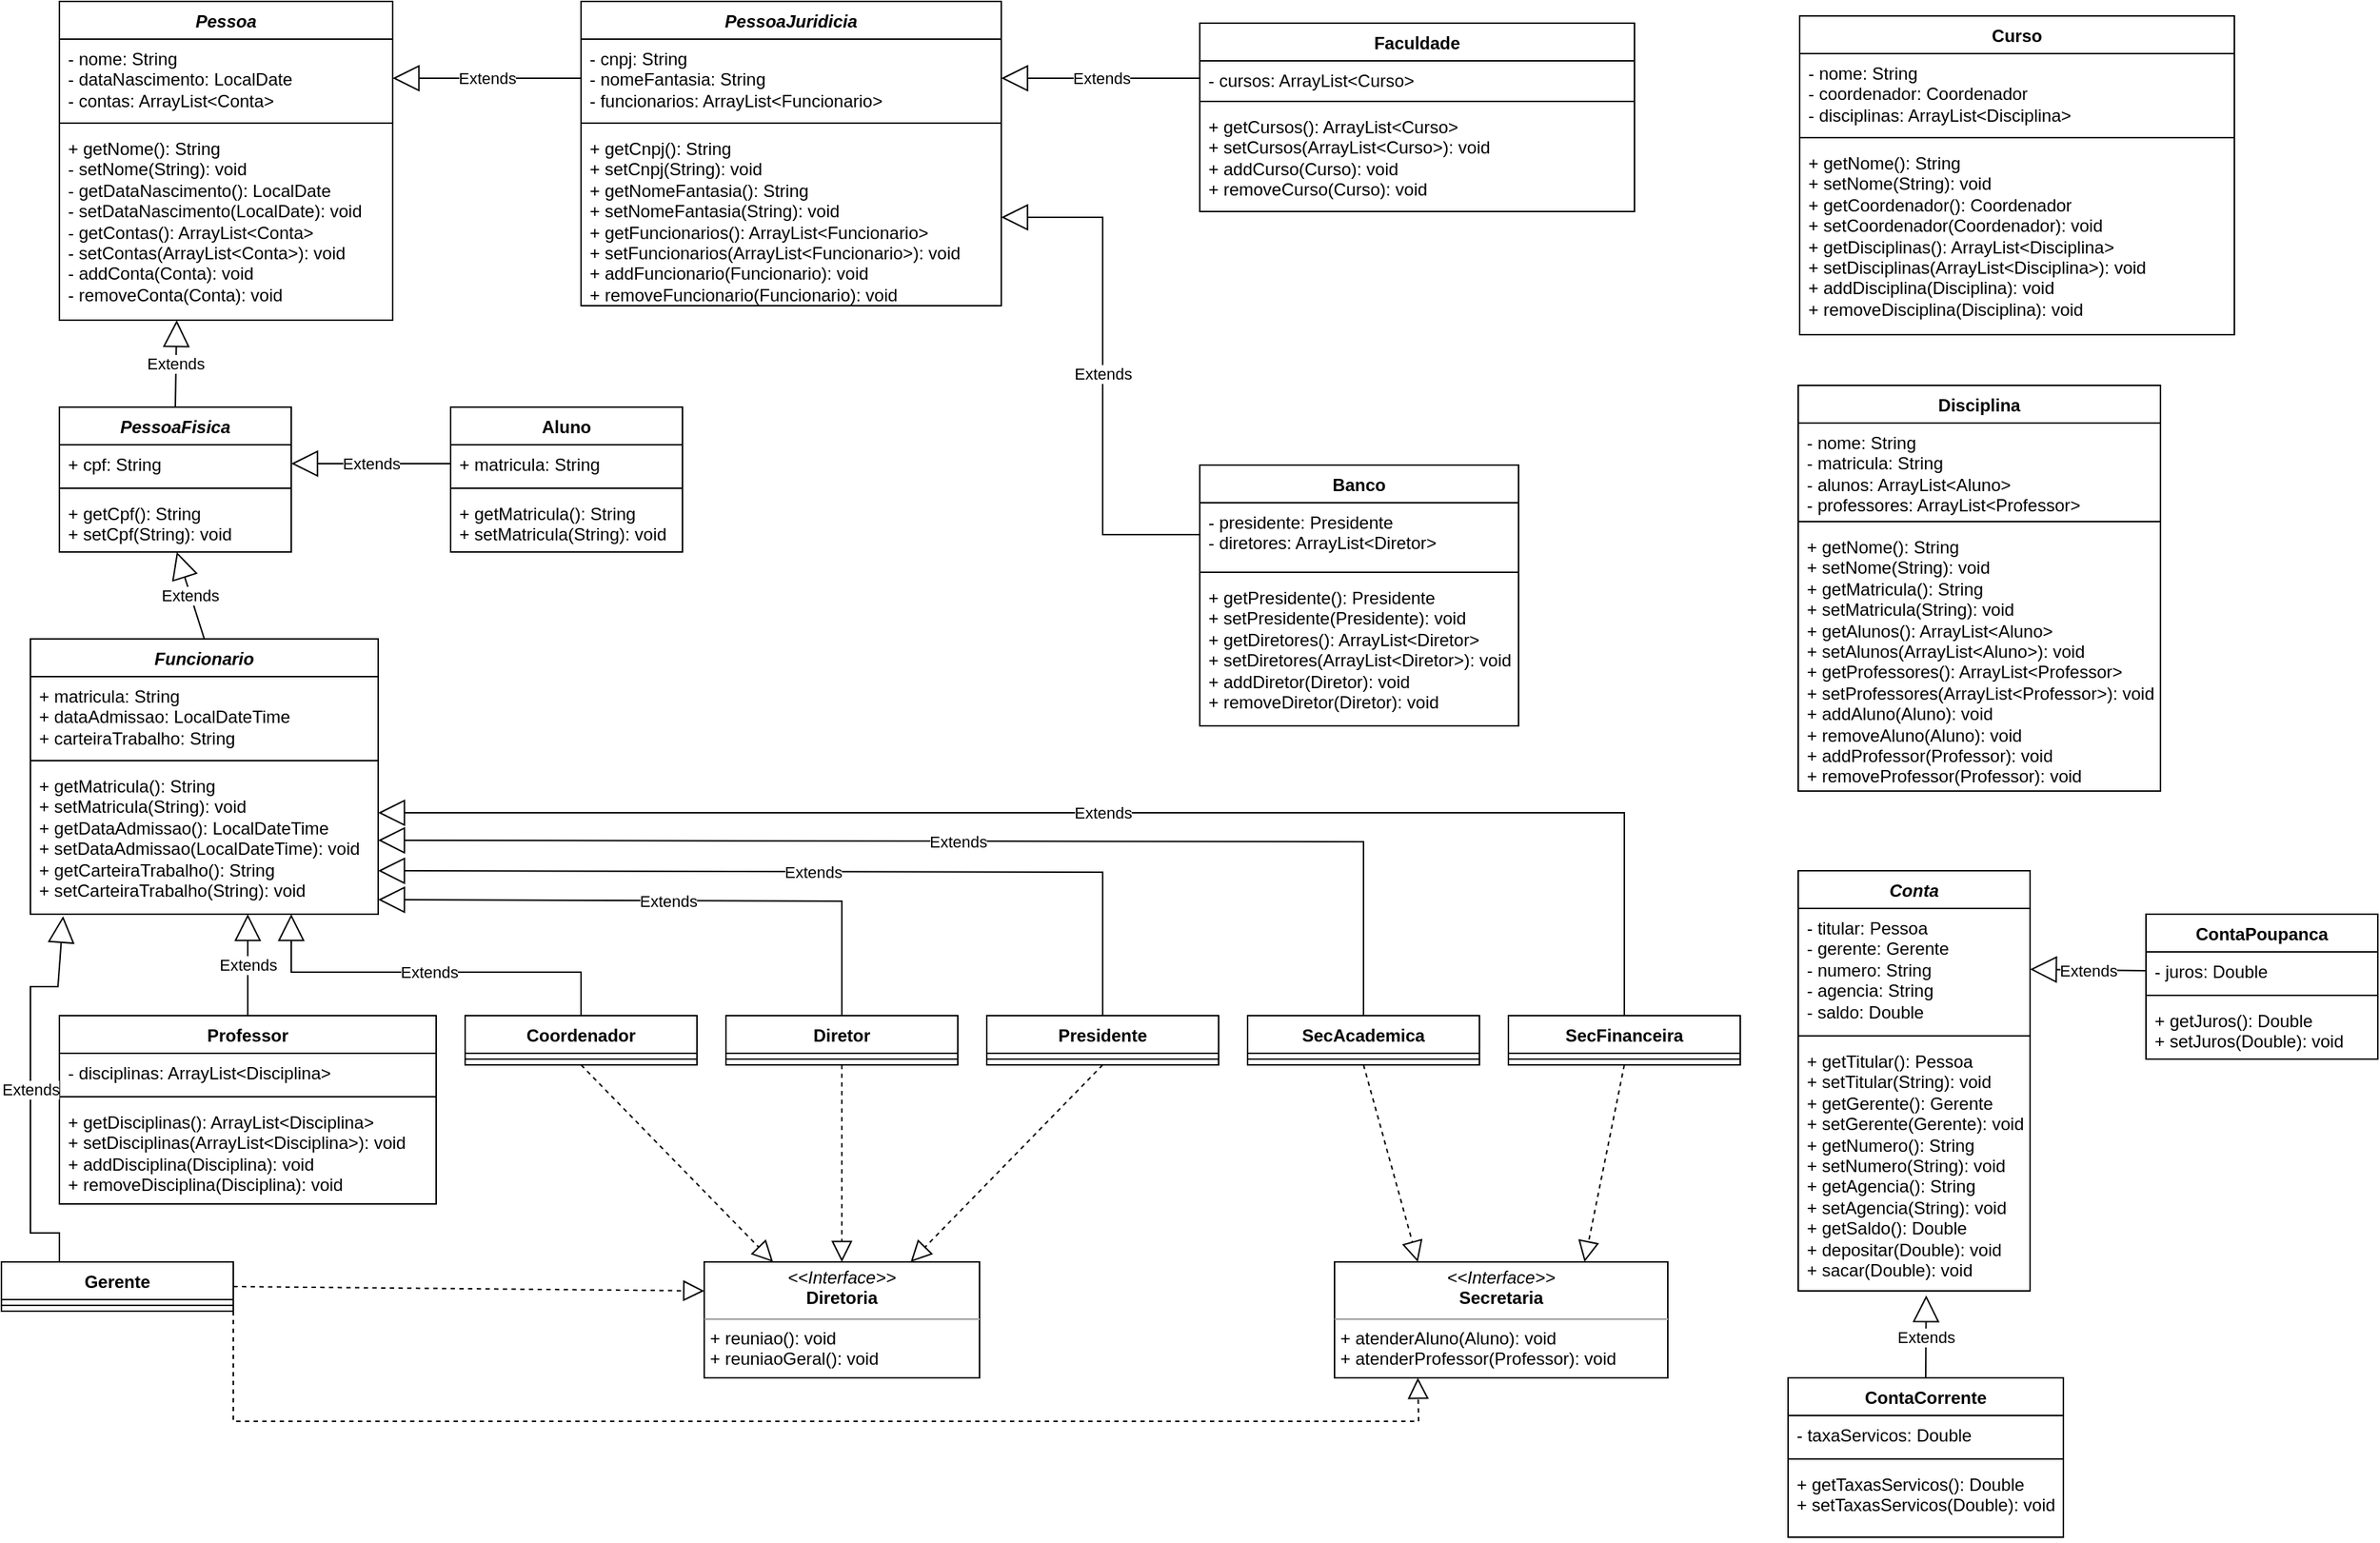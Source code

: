 <mxfile version="22.1.2" type="device" pages="2">
  <diagram id="C5RBs43oDa-KdzZeNtuy" name="Page-1">
    <mxGraphModel dx="1418" dy="820" grid="1" gridSize="10" guides="1" tooltips="1" connect="1" arrows="1" fold="1" page="1" pageScale="1" pageWidth="827" pageHeight="1169" math="0" shadow="0">
      <root>
        <mxCell id="WIyWlLk6GJQsqaUBKTNV-0" />
        <mxCell id="WIyWlLk6GJQsqaUBKTNV-1" parent="WIyWlLk6GJQsqaUBKTNV-0" />
        <mxCell id="WzVZGjFf6hXf150nKvKM-0" value="&lt;i&gt;Pessoa&lt;/i&gt;" style="swimlane;fontStyle=1;align=center;verticalAlign=top;childLayout=stackLayout;horizontal=1;startSize=26;horizontalStack=0;resizeParent=1;resizeParentMax=0;resizeLast=0;collapsible=1;marginBottom=0;whiteSpace=wrap;html=1;" parent="WIyWlLk6GJQsqaUBKTNV-1" vertex="1">
          <mxGeometry x="40" y="40" width="230" height="220" as="geometry" />
        </mxCell>
        <mxCell id="WzVZGjFf6hXf150nKvKM-1" value="- nome: String&lt;br&gt;- dataNascimento: LocalDate&lt;br&gt;- contas: ArrayList&amp;lt;Conta&amp;gt;" style="text;strokeColor=none;fillColor=none;align=left;verticalAlign=top;spacingLeft=4;spacingRight=4;overflow=hidden;rotatable=0;points=[[0,0.5],[1,0.5]];portConstraint=eastwest;whiteSpace=wrap;html=1;" parent="WzVZGjFf6hXf150nKvKM-0" vertex="1">
          <mxGeometry y="26" width="230" height="54" as="geometry" />
        </mxCell>
        <mxCell id="WzVZGjFf6hXf150nKvKM-2" value="" style="line;strokeWidth=1;fillColor=none;align=left;verticalAlign=middle;spacingTop=-1;spacingLeft=3;spacingRight=3;rotatable=0;labelPosition=right;points=[];portConstraint=eastwest;strokeColor=inherit;" parent="WzVZGjFf6hXf150nKvKM-0" vertex="1">
          <mxGeometry y="80" width="230" height="8" as="geometry" />
        </mxCell>
        <mxCell id="WzVZGjFf6hXf150nKvKM-3" value="+ getNome(): String&lt;br&gt;- setNome(String): void&lt;br&gt;- getDataNascimento(): LocalDate&lt;br&gt;- setDataNascimento(LocalDate): void&lt;br&gt;- getContas(): ArrayList&amp;lt;Conta&amp;gt;&lt;br&gt;- setContas(ArrayList&amp;lt;Conta&amp;gt;): void&lt;br&gt;- addConta(Conta): void&lt;br&gt;- removeConta(Conta): void" style="text;strokeColor=none;fillColor=none;align=left;verticalAlign=top;spacingLeft=4;spacingRight=4;overflow=hidden;rotatable=0;points=[[0,0.5],[1,0.5]];portConstraint=eastwest;whiteSpace=wrap;html=1;" parent="WzVZGjFf6hXf150nKvKM-0" vertex="1">
          <mxGeometry y="88" width="230" height="132" as="geometry" />
        </mxCell>
        <mxCell id="WzVZGjFf6hXf150nKvKM-4" value="&lt;i&gt;PessoaJuridicia&lt;/i&gt;" style="swimlane;fontStyle=1;align=center;verticalAlign=top;childLayout=stackLayout;horizontal=1;startSize=26;horizontalStack=0;resizeParent=1;resizeParentMax=0;resizeLast=0;collapsible=1;marginBottom=0;whiteSpace=wrap;html=1;" parent="WIyWlLk6GJQsqaUBKTNV-1" vertex="1">
          <mxGeometry x="400" y="40" width="290" height="210" as="geometry" />
        </mxCell>
        <mxCell id="WzVZGjFf6hXf150nKvKM-5" value="- cnpj: String&lt;br&gt;- nomeFantasia: String&lt;br&gt;- funcionarios: ArrayList&amp;lt;Funcionario&amp;gt;" style="text;strokeColor=none;fillColor=none;align=left;verticalAlign=top;spacingLeft=4;spacingRight=4;overflow=hidden;rotatable=0;points=[[0,0.5],[1,0.5]];portConstraint=eastwest;whiteSpace=wrap;html=1;" parent="WzVZGjFf6hXf150nKvKM-4" vertex="1">
          <mxGeometry y="26" width="290" height="54" as="geometry" />
        </mxCell>
        <mxCell id="WzVZGjFf6hXf150nKvKM-6" value="" style="line;strokeWidth=1;fillColor=none;align=left;verticalAlign=middle;spacingTop=-1;spacingLeft=3;spacingRight=3;rotatable=0;labelPosition=right;points=[];portConstraint=eastwest;strokeColor=inherit;" parent="WzVZGjFf6hXf150nKvKM-4" vertex="1">
          <mxGeometry y="80" width="290" height="8" as="geometry" />
        </mxCell>
        <mxCell id="WzVZGjFf6hXf150nKvKM-7" value="+ getCnpj(): String&lt;br&gt;+ setCnpj(String): void&lt;br&gt;+ getNomeFantasia(): String&lt;br&gt;+ setNomeFantasia(String): void&lt;br&gt;+ getFuncionarios(): ArrayList&amp;lt;Funcionario&amp;gt;&lt;br&gt;+ setFuncionarios(ArrayList&amp;lt;Funcionario&amp;gt;): void&lt;br&gt;+ addFuncionario(Funcionario): void&lt;br&gt;+ removeFuncionario(Funcionario): void" style="text;strokeColor=none;fillColor=none;align=left;verticalAlign=top;spacingLeft=4;spacingRight=4;overflow=hidden;rotatable=0;points=[[0,0.5],[1,0.5]];portConstraint=eastwest;whiteSpace=wrap;html=1;" parent="WzVZGjFf6hXf150nKvKM-4" vertex="1">
          <mxGeometry y="88" width="290" height="122" as="geometry" />
        </mxCell>
        <mxCell id="WzVZGjFf6hXf150nKvKM-8" value="Extends" style="endArrow=block;endSize=16;endFill=0;html=1;rounded=0;exitX=0;exitY=0.5;exitDx=0;exitDy=0;entryX=1;entryY=0.5;entryDx=0;entryDy=0;" parent="WIyWlLk6GJQsqaUBKTNV-1" source="WzVZGjFf6hXf150nKvKM-5" target="WzVZGjFf6hXf150nKvKM-1" edge="1">
          <mxGeometry width="160" relative="1" as="geometry">
            <mxPoint x="500" y="330" as="sourcePoint" />
            <mxPoint x="660" y="330" as="targetPoint" />
          </mxGeometry>
        </mxCell>
        <mxCell id="WzVZGjFf6hXf150nKvKM-9" value="Faculdade" style="swimlane;fontStyle=1;align=center;verticalAlign=top;childLayout=stackLayout;horizontal=1;startSize=26;horizontalStack=0;resizeParent=1;resizeParentMax=0;resizeLast=0;collapsible=1;marginBottom=0;whiteSpace=wrap;html=1;" parent="WIyWlLk6GJQsqaUBKTNV-1" vertex="1">
          <mxGeometry x="827" y="55" width="300" height="130" as="geometry" />
        </mxCell>
        <mxCell id="WzVZGjFf6hXf150nKvKM-10" value="- cursos: ArrayList&amp;lt;Curso&amp;gt;" style="text;strokeColor=none;fillColor=none;align=left;verticalAlign=top;spacingLeft=4;spacingRight=4;overflow=hidden;rotatable=0;points=[[0,0.5],[1,0.5]];portConstraint=eastwest;whiteSpace=wrap;html=1;" parent="WzVZGjFf6hXf150nKvKM-9" vertex="1">
          <mxGeometry y="26" width="300" height="24" as="geometry" />
        </mxCell>
        <mxCell id="WzVZGjFf6hXf150nKvKM-11" value="" style="line;strokeWidth=1;fillColor=none;align=left;verticalAlign=middle;spacingTop=-1;spacingLeft=3;spacingRight=3;rotatable=0;labelPosition=right;points=[];portConstraint=eastwest;strokeColor=inherit;" parent="WzVZGjFf6hXf150nKvKM-9" vertex="1">
          <mxGeometry y="50" width="300" height="8" as="geometry" />
        </mxCell>
        <mxCell id="WzVZGjFf6hXf150nKvKM-12" value="+ getCursos(): ArrayList&amp;lt;Curso&amp;gt;&lt;br&gt;+ setCursos(ArrayList&amp;lt;Curso&amp;gt;): void&lt;br&gt;+ addCurso(Curso): void&lt;br&gt;+ removeCurso(Curso): void" style="text;strokeColor=none;fillColor=none;align=left;verticalAlign=top;spacingLeft=4;spacingRight=4;overflow=hidden;rotatable=0;points=[[0,0.5],[1,0.5]];portConstraint=eastwest;whiteSpace=wrap;html=1;" parent="WzVZGjFf6hXf150nKvKM-9" vertex="1">
          <mxGeometry y="58" width="300" height="72" as="geometry" />
        </mxCell>
        <mxCell id="WzVZGjFf6hXf150nKvKM-13" value="Extends" style="endArrow=block;endSize=16;endFill=0;html=1;rounded=0;exitX=0;exitY=0.5;exitDx=0;exitDy=0;entryX=1;entryY=0.5;entryDx=0;entryDy=0;" parent="WIyWlLk6GJQsqaUBKTNV-1" source="WzVZGjFf6hXf150nKvKM-10" target="WzVZGjFf6hXf150nKvKM-5" edge="1">
          <mxGeometry width="160" relative="1" as="geometry">
            <mxPoint x="830" y="330" as="sourcePoint" />
            <mxPoint x="710" y="103" as="targetPoint" />
          </mxGeometry>
        </mxCell>
        <mxCell id="WzVZGjFf6hXf150nKvKM-22" value="Extends" style="endArrow=block;endSize=16;endFill=0;html=1;rounded=0;exitX=0;exitY=0.5;exitDx=0;exitDy=0;entryX=1;entryY=0.5;entryDx=0;entryDy=0;" parent="WIyWlLk6GJQsqaUBKTNV-1" source="xo3I3ozxs6GQe18NzU1c-1" target="WzVZGjFf6hXf150nKvKM-7" edge="1">
          <mxGeometry width="160" relative="1" as="geometry">
            <mxPoint x="827" y="335" as="sourcePoint" />
            <mxPoint x="680" y="120" as="targetPoint" />
            <Array as="points">
              <mxPoint x="760" y="408" />
              <mxPoint x="760" y="189" />
            </Array>
          </mxGeometry>
        </mxCell>
        <mxCell id="WzVZGjFf6hXf150nKvKM-23" value="&lt;i&gt;PessoaFisica&lt;/i&gt;" style="swimlane;fontStyle=1;align=center;verticalAlign=top;childLayout=stackLayout;horizontal=1;startSize=26;horizontalStack=0;resizeParent=1;resizeParentMax=0;resizeLast=0;collapsible=1;marginBottom=0;whiteSpace=wrap;html=1;" parent="WIyWlLk6GJQsqaUBKTNV-1" vertex="1">
          <mxGeometry x="40" y="320" width="160" height="100" as="geometry" />
        </mxCell>
        <mxCell id="WzVZGjFf6hXf150nKvKM-24" value="+ cpf: String" style="text;strokeColor=none;fillColor=none;align=left;verticalAlign=top;spacingLeft=4;spacingRight=4;overflow=hidden;rotatable=0;points=[[0,0.5],[1,0.5]];portConstraint=eastwest;whiteSpace=wrap;html=1;" parent="WzVZGjFf6hXf150nKvKM-23" vertex="1">
          <mxGeometry y="26" width="160" height="26" as="geometry" />
        </mxCell>
        <mxCell id="WzVZGjFf6hXf150nKvKM-25" value="" style="line;strokeWidth=1;fillColor=none;align=left;verticalAlign=middle;spacingTop=-1;spacingLeft=3;spacingRight=3;rotatable=0;labelPosition=right;points=[];portConstraint=eastwest;strokeColor=inherit;" parent="WzVZGjFf6hXf150nKvKM-23" vertex="1">
          <mxGeometry y="52" width="160" height="8" as="geometry" />
        </mxCell>
        <mxCell id="WzVZGjFf6hXf150nKvKM-26" value="+ getCpf(): String&lt;br&gt;+ setCpf(String): void" style="text;strokeColor=none;fillColor=none;align=left;verticalAlign=top;spacingLeft=4;spacingRight=4;overflow=hidden;rotatable=0;points=[[0,0.5],[1,0.5]];portConstraint=eastwest;whiteSpace=wrap;html=1;" parent="WzVZGjFf6hXf150nKvKM-23" vertex="1">
          <mxGeometry y="60" width="160" height="40" as="geometry" />
        </mxCell>
        <mxCell id="WzVZGjFf6hXf150nKvKM-27" value="Extends" style="endArrow=block;endSize=16;endFill=0;html=1;rounded=0;exitX=0.5;exitY=0;exitDx=0;exitDy=0;entryX=0.352;entryY=1;entryDx=0;entryDy=0;entryPerimeter=0;" parent="WIyWlLk6GJQsqaUBKTNV-1" source="WzVZGjFf6hXf150nKvKM-23" target="WzVZGjFf6hXf150nKvKM-3" edge="1">
          <mxGeometry width="160" relative="1" as="geometry">
            <mxPoint x="390" y="320" as="sourcePoint" />
            <mxPoint x="260" y="320" as="targetPoint" />
          </mxGeometry>
        </mxCell>
        <mxCell id="WzVZGjFf6hXf150nKvKM-28" value="Aluno" style="swimlane;fontStyle=1;align=center;verticalAlign=top;childLayout=stackLayout;horizontal=1;startSize=26;horizontalStack=0;resizeParent=1;resizeParentMax=0;resizeLast=0;collapsible=1;marginBottom=0;whiteSpace=wrap;html=1;" parent="WIyWlLk6GJQsqaUBKTNV-1" vertex="1">
          <mxGeometry x="310" y="320" width="160" height="100" as="geometry" />
        </mxCell>
        <mxCell id="WzVZGjFf6hXf150nKvKM-29" value="+ matricula: String" style="text;strokeColor=none;fillColor=none;align=left;verticalAlign=top;spacingLeft=4;spacingRight=4;overflow=hidden;rotatable=0;points=[[0,0.5],[1,0.5]];portConstraint=eastwest;whiteSpace=wrap;html=1;" parent="WzVZGjFf6hXf150nKvKM-28" vertex="1">
          <mxGeometry y="26" width="160" height="26" as="geometry" />
        </mxCell>
        <mxCell id="WzVZGjFf6hXf150nKvKM-30" value="" style="line;strokeWidth=1;fillColor=none;align=left;verticalAlign=middle;spacingTop=-1;spacingLeft=3;spacingRight=3;rotatable=0;labelPosition=right;points=[];portConstraint=eastwest;strokeColor=inherit;" parent="WzVZGjFf6hXf150nKvKM-28" vertex="1">
          <mxGeometry y="52" width="160" height="8" as="geometry" />
        </mxCell>
        <mxCell id="WzVZGjFf6hXf150nKvKM-31" value="+ getMatricula(): String&lt;br&gt;+ setMatricula(String): void" style="text;strokeColor=none;fillColor=none;align=left;verticalAlign=top;spacingLeft=4;spacingRight=4;overflow=hidden;rotatable=0;points=[[0,0.5],[1,0.5]];portConstraint=eastwest;whiteSpace=wrap;html=1;" parent="WzVZGjFf6hXf150nKvKM-28" vertex="1">
          <mxGeometry y="60" width="160" height="40" as="geometry" />
        </mxCell>
        <mxCell id="WzVZGjFf6hXf150nKvKM-32" value="Extends" style="endArrow=block;endSize=16;endFill=0;html=1;rounded=0;exitX=0;exitY=0.5;exitDx=0;exitDy=0;entryX=1;entryY=0.5;entryDx=0;entryDy=0;" parent="WIyWlLk6GJQsqaUBKTNV-1" source="WzVZGjFf6hXf150nKvKM-29" target="WzVZGjFf6hXf150nKvKM-24" edge="1">
          <mxGeometry width="160" relative="1" as="geometry">
            <mxPoint x="230" y="361" as="sourcePoint" />
            <mxPoint x="231" y="301" as="targetPoint" />
          </mxGeometry>
        </mxCell>
        <mxCell id="WzVZGjFf6hXf150nKvKM-33" value="&lt;i&gt;Funcionario&lt;/i&gt;" style="swimlane;fontStyle=1;align=center;verticalAlign=top;childLayout=stackLayout;horizontal=1;startSize=26;horizontalStack=0;resizeParent=1;resizeParentMax=0;resizeLast=0;collapsible=1;marginBottom=0;whiteSpace=wrap;html=1;" parent="WIyWlLk6GJQsqaUBKTNV-1" vertex="1">
          <mxGeometry x="20" y="480" width="240" height="190" as="geometry" />
        </mxCell>
        <mxCell id="WzVZGjFf6hXf150nKvKM-34" value="+ matricula: String&lt;br&gt;+ dataAdmissao: LocalDateTime&lt;br&gt;+ carteiraTrabalho: String" style="text;strokeColor=none;fillColor=none;align=left;verticalAlign=top;spacingLeft=4;spacingRight=4;overflow=hidden;rotatable=0;points=[[0,0.5],[1,0.5]];portConstraint=eastwest;whiteSpace=wrap;html=1;" parent="WzVZGjFf6hXf150nKvKM-33" vertex="1">
          <mxGeometry y="26" width="240" height="54" as="geometry" />
        </mxCell>
        <mxCell id="WzVZGjFf6hXf150nKvKM-35" value="" style="line;strokeWidth=1;fillColor=none;align=left;verticalAlign=middle;spacingTop=-1;spacingLeft=3;spacingRight=3;rotatable=0;labelPosition=right;points=[];portConstraint=eastwest;strokeColor=inherit;" parent="WzVZGjFf6hXf150nKvKM-33" vertex="1">
          <mxGeometry y="80" width="240" height="8" as="geometry" />
        </mxCell>
        <mxCell id="WzVZGjFf6hXf150nKvKM-36" value="+ getMatricula(): String&lt;br&gt;+ setMatricula(String): void&lt;br&gt;+ getDataAdmissao(): LocalDateTime&lt;br&gt;+ setDataAdmissao(LocalDateTime): void&lt;br&gt;+ getCarteiraTrabalho(): String&lt;br&gt;+ setCarteiraTrabalho(String): void" style="text;strokeColor=none;fillColor=none;align=left;verticalAlign=top;spacingLeft=4;spacingRight=4;overflow=hidden;rotatable=0;points=[[0,0.5],[1,0.5]];portConstraint=eastwest;whiteSpace=wrap;html=1;" parent="WzVZGjFf6hXf150nKvKM-33" vertex="1">
          <mxGeometry y="88" width="240" height="102" as="geometry" />
        </mxCell>
        <mxCell id="WzVZGjFf6hXf150nKvKM-37" value="Extends" style="endArrow=block;endSize=16;endFill=0;html=1;rounded=0;exitX=0.5;exitY=0;exitDx=0;exitDy=0;entryX=0.352;entryY=1;entryDx=0;entryDy=0;entryPerimeter=0;" parent="WIyWlLk6GJQsqaUBKTNV-1" source="WzVZGjFf6hXf150nKvKM-33" edge="1">
          <mxGeometry width="160" relative="1" as="geometry">
            <mxPoint x="390" y="480" as="sourcePoint" />
            <mxPoint x="121" y="420" as="targetPoint" />
          </mxGeometry>
        </mxCell>
        <mxCell id="jZfNuveJZzNRkAmr8qMn-0" value="Professor" style="swimlane;fontStyle=1;align=center;verticalAlign=top;childLayout=stackLayout;horizontal=1;startSize=26;horizontalStack=0;resizeParent=1;resizeParentMax=0;resizeLast=0;collapsible=1;marginBottom=0;whiteSpace=wrap;html=1;" parent="WIyWlLk6GJQsqaUBKTNV-1" vertex="1">
          <mxGeometry x="40" y="740" width="260" height="130" as="geometry" />
        </mxCell>
        <mxCell id="jZfNuveJZzNRkAmr8qMn-1" value="- disciplinas: ArrayList&amp;lt;Disciplina&amp;gt;" style="text;strokeColor=none;fillColor=none;align=left;verticalAlign=top;spacingLeft=4;spacingRight=4;overflow=hidden;rotatable=0;points=[[0,0.5],[1,0.5]];portConstraint=eastwest;whiteSpace=wrap;html=1;" parent="jZfNuveJZzNRkAmr8qMn-0" vertex="1">
          <mxGeometry y="26" width="260" height="26" as="geometry" />
        </mxCell>
        <mxCell id="jZfNuveJZzNRkAmr8qMn-2" value="" style="line;strokeWidth=1;fillColor=none;align=left;verticalAlign=middle;spacingTop=-1;spacingLeft=3;spacingRight=3;rotatable=0;labelPosition=right;points=[];portConstraint=eastwest;strokeColor=inherit;" parent="jZfNuveJZzNRkAmr8qMn-0" vertex="1">
          <mxGeometry y="52" width="260" height="8" as="geometry" />
        </mxCell>
        <mxCell id="jZfNuveJZzNRkAmr8qMn-3" value="+ getDisciplinas(): ArrayList&amp;lt;Disciplina&amp;gt;&lt;br&gt;+ setDisciplinas(ArrayList&amp;lt;Disciplina&amp;gt;): void&lt;br&gt;+ addDisciplina(Disciplina): void&lt;br&gt;+ removeDisciplina(Disciplina): void" style="text;strokeColor=none;fillColor=none;align=left;verticalAlign=top;spacingLeft=4;spacingRight=4;overflow=hidden;rotatable=0;points=[[0,0.5],[1,0.5]];portConstraint=eastwest;whiteSpace=wrap;html=1;" parent="jZfNuveJZzNRkAmr8qMn-0" vertex="1">
          <mxGeometry y="60" width="260" height="70" as="geometry" />
        </mxCell>
        <mxCell id="tpdw5i1MFY0Fyeiw3V7D-0" value="Extends" style="endArrow=block;endSize=16;endFill=0;html=1;rounded=0;exitX=0.5;exitY=0;exitDx=0;exitDy=0;" parent="WIyWlLk6GJQsqaUBKTNV-1" source="jZfNuveJZzNRkAmr8qMn-0" edge="1">
          <mxGeometry width="160" relative="1" as="geometry">
            <mxPoint x="350" y="740" as="sourcePoint" />
            <mxPoint x="170" y="670" as="targetPoint" />
          </mxGeometry>
        </mxCell>
        <mxCell id="oD1hyO6aSz6S4Yl7GJ8D-0" value="Coordenador" style="swimlane;fontStyle=1;align=center;verticalAlign=top;childLayout=stackLayout;horizontal=1;startSize=26;horizontalStack=0;resizeParent=1;resizeParentMax=0;resizeLast=0;collapsible=1;marginBottom=0;whiteSpace=wrap;html=1;" parent="WIyWlLk6GJQsqaUBKTNV-1" vertex="1">
          <mxGeometry x="320" y="740" width="160" height="34" as="geometry" />
        </mxCell>
        <mxCell id="oD1hyO6aSz6S4Yl7GJ8D-2" value="" style="line;strokeWidth=1;fillColor=none;align=left;verticalAlign=middle;spacingTop=-1;spacingLeft=3;spacingRight=3;rotatable=0;labelPosition=right;points=[];portConstraint=eastwest;strokeColor=inherit;" parent="oD1hyO6aSz6S4Yl7GJ8D-0" vertex="1">
          <mxGeometry y="26" width="160" height="8" as="geometry" />
        </mxCell>
        <mxCell id="oD1hyO6aSz6S4Yl7GJ8D-4" value="Extends" style="endArrow=block;endSize=16;endFill=0;html=1;rounded=0;exitX=0.5;exitY=0;exitDx=0;exitDy=0;" parent="WIyWlLk6GJQsqaUBKTNV-1" source="oD1hyO6aSz6S4Yl7GJ8D-0" edge="1">
          <mxGeometry width="160" relative="1" as="geometry">
            <mxPoint x="359.5" y="710" as="sourcePoint" />
            <mxPoint x="200" y="670" as="targetPoint" />
            <Array as="points">
              <mxPoint x="400" y="710" />
              <mxPoint x="200" y="710" />
            </Array>
          </mxGeometry>
        </mxCell>
        <mxCell id="oD1hyO6aSz6S4Yl7GJ8D-5" value="Curso" style="swimlane;fontStyle=1;align=center;verticalAlign=top;childLayout=stackLayout;horizontal=1;startSize=26;horizontalStack=0;resizeParent=1;resizeParentMax=0;resizeLast=0;collapsible=1;marginBottom=0;whiteSpace=wrap;html=1;" parent="WIyWlLk6GJQsqaUBKTNV-1" vertex="1">
          <mxGeometry x="1241" y="50" width="300" height="220" as="geometry" />
        </mxCell>
        <mxCell id="oD1hyO6aSz6S4Yl7GJ8D-6" value="- nome: String&lt;br&gt;- coordenador: Coordenador&lt;br&gt;- disciplinas: ArrayList&amp;lt;Disciplina&amp;gt;" style="text;strokeColor=none;fillColor=none;align=left;verticalAlign=top;spacingLeft=4;spacingRight=4;overflow=hidden;rotatable=0;points=[[0,0.5],[1,0.5]];portConstraint=eastwest;whiteSpace=wrap;html=1;" parent="oD1hyO6aSz6S4Yl7GJ8D-5" vertex="1">
          <mxGeometry y="26" width="300" height="54" as="geometry" />
        </mxCell>
        <mxCell id="oD1hyO6aSz6S4Yl7GJ8D-7" value="" style="line;strokeWidth=1;fillColor=none;align=left;verticalAlign=middle;spacingTop=-1;spacingLeft=3;spacingRight=3;rotatable=0;labelPosition=right;points=[];portConstraint=eastwest;strokeColor=inherit;" parent="oD1hyO6aSz6S4Yl7GJ8D-5" vertex="1">
          <mxGeometry y="80" width="300" height="8" as="geometry" />
        </mxCell>
        <mxCell id="oD1hyO6aSz6S4Yl7GJ8D-8" value="+ getNome(): String&lt;br&gt;+ setNome(String): void&lt;br&gt;+ getCoordenador(): Coordenador&lt;br&gt;+ setCoordenador(Coordenador): void&lt;br&gt;+ getDisciplinas(): ArrayList&amp;lt;Disciplina&amp;gt;&lt;br&gt;+ setDisciplinas(ArrayList&amp;lt;Disciplina&amp;gt;): void&lt;br&gt;+ addDisciplina(Disciplina): void&lt;br&gt;+ removeDisciplina(Disciplina): void" style="text;strokeColor=none;fillColor=none;align=left;verticalAlign=top;spacingLeft=4;spacingRight=4;overflow=hidden;rotatable=0;points=[[0,0.5],[1,0.5]];portConstraint=eastwest;whiteSpace=wrap;html=1;" parent="oD1hyO6aSz6S4Yl7GJ8D-5" vertex="1">
          <mxGeometry y="88" width="300" height="132" as="geometry" />
        </mxCell>
        <mxCell id="uzF-2CQcNSTyFZB8EUYu-0" value="Disciplina" style="swimlane;fontStyle=1;align=center;verticalAlign=top;childLayout=stackLayout;horizontal=1;startSize=26;horizontalStack=0;resizeParent=1;resizeParentMax=0;resizeLast=0;collapsible=1;marginBottom=0;whiteSpace=wrap;html=1;" parent="WIyWlLk6GJQsqaUBKTNV-1" vertex="1">
          <mxGeometry x="1240" y="305" width="250" height="280" as="geometry" />
        </mxCell>
        <mxCell id="uzF-2CQcNSTyFZB8EUYu-1" value="- nome: String&lt;br&gt;- matricula: String&lt;br&gt;- alunos: ArrayList&amp;lt;Aluno&amp;gt;&lt;br&gt;- professores: ArrayList&amp;lt;Professor&amp;gt;" style="text;strokeColor=none;fillColor=none;align=left;verticalAlign=top;spacingLeft=4;spacingRight=4;overflow=hidden;rotatable=0;points=[[0,0.5],[1,0.5]];portConstraint=eastwest;whiteSpace=wrap;html=1;" parent="uzF-2CQcNSTyFZB8EUYu-0" vertex="1">
          <mxGeometry y="26" width="250" height="64" as="geometry" />
        </mxCell>
        <mxCell id="uzF-2CQcNSTyFZB8EUYu-2" value="" style="line;strokeWidth=1;fillColor=none;align=left;verticalAlign=middle;spacingTop=-1;spacingLeft=3;spacingRight=3;rotatable=0;labelPosition=right;points=[];portConstraint=eastwest;strokeColor=inherit;" parent="uzF-2CQcNSTyFZB8EUYu-0" vertex="1">
          <mxGeometry y="90" width="250" height="8" as="geometry" />
        </mxCell>
        <mxCell id="uzF-2CQcNSTyFZB8EUYu-3" value="+ getNome(): String&lt;br&gt;+ setNome(String): void&lt;br&gt;+ getMatricula(): String&lt;br&gt;+ setMatricula(String): void&lt;br&gt;+ getAlunos(): ArrayList&amp;lt;Aluno&amp;gt;&lt;br&gt;+ setAlunos(ArrayList&amp;lt;Aluno&amp;gt;): void&lt;br&gt;+ getProfessores(): ArrayList&amp;lt;Professor&amp;gt;&lt;br&gt;+ setProfessores(ArrayList&amp;lt;Professor&amp;gt;): void&lt;br&gt;+ addAluno(Aluno): void&lt;br&gt;+ removeAluno(Aluno): void&lt;br&gt;+ addProfessor(Professor): void&lt;br&gt;+ removeProfessor(Professor): void" style="text;strokeColor=none;fillColor=none;align=left;verticalAlign=top;spacingLeft=4;spacingRight=4;overflow=hidden;rotatable=0;points=[[0,0.5],[1,0.5]];portConstraint=eastwest;whiteSpace=wrap;html=1;" parent="uzF-2CQcNSTyFZB8EUYu-0" vertex="1">
          <mxGeometry y="98" width="250" height="182" as="geometry" />
        </mxCell>
        <mxCell id="PjGh1wPNQ7aHWQ5x8W5h-1" value="Diretor" style="swimlane;fontStyle=1;align=center;verticalAlign=top;childLayout=stackLayout;horizontal=1;startSize=26;horizontalStack=0;resizeParent=1;resizeParentMax=0;resizeLast=0;collapsible=1;marginBottom=0;whiteSpace=wrap;html=1;" parent="WIyWlLk6GJQsqaUBKTNV-1" vertex="1">
          <mxGeometry x="500" y="740" width="160" height="34" as="geometry" />
        </mxCell>
        <mxCell id="PjGh1wPNQ7aHWQ5x8W5h-3" value="" style="line;strokeWidth=1;fillColor=none;align=left;verticalAlign=middle;spacingTop=-1;spacingLeft=3;spacingRight=3;rotatable=0;labelPosition=right;points=[];portConstraint=eastwest;strokeColor=inherit;" parent="PjGh1wPNQ7aHWQ5x8W5h-1" vertex="1">
          <mxGeometry y="26" width="160" height="8" as="geometry" />
        </mxCell>
        <mxCell id="PjGh1wPNQ7aHWQ5x8W5h-5" value="Gerente" style="swimlane;fontStyle=1;align=center;verticalAlign=top;childLayout=stackLayout;horizontal=1;startSize=26;horizontalStack=0;resizeParent=1;resizeParentMax=0;resizeLast=0;collapsible=1;marginBottom=0;whiteSpace=wrap;html=1;" parent="WIyWlLk6GJQsqaUBKTNV-1" vertex="1">
          <mxGeometry y="910" width="160" height="34" as="geometry" />
        </mxCell>
        <mxCell id="PjGh1wPNQ7aHWQ5x8W5h-7" value="" style="line;strokeWidth=1;fillColor=none;align=left;verticalAlign=middle;spacingTop=-1;spacingLeft=3;spacingRight=3;rotatable=0;labelPosition=right;points=[];portConstraint=eastwest;strokeColor=inherit;" parent="PjGh1wPNQ7aHWQ5x8W5h-5" vertex="1">
          <mxGeometry y="26" width="160" height="8" as="geometry" />
        </mxCell>
        <mxCell id="PjGh1wPNQ7aHWQ5x8W5h-9" value="Extends" style="endArrow=block;endSize=16;endFill=0;html=1;rounded=0;exitX=0.25;exitY=0;exitDx=0;exitDy=0;entryX=0.094;entryY=1.013;entryDx=0;entryDy=0;entryPerimeter=0;" parent="WIyWlLk6GJQsqaUBKTNV-1" source="PjGh1wPNQ7aHWQ5x8W5h-5" target="WzVZGjFf6hXf150nKvKM-36" edge="1">
          <mxGeometry width="160" relative="1" as="geometry">
            <mxPoint y="740" as="sourcePoint" />
            <mxPoint y="670" as="targetPoint" />
            <Array as="points">
              <mxPoint x="40" y="890" />
              <mxPoint x="20" y="890" />
              <mxPoint x="20" y="720" />
              <mxPoint x="39" y="720" />
            </Array>
          </mxGeometry>
        </mxCell>
        <mxCell id="PjGh1wPNQ7aHWQ5x8W5h-10" value="Extends" style="endArrow=block;endSize=16;endFill=0;html=1;rounded=0;exitX=0.5;exitY=0;exitDx=0;exitDy=0;" parent="WIyWlLk6GJQsqaUBKTNV-1" source="PjGh1wPNQ7aHWQ5x8W5h-1" edge="1">
          <mxGeometry width="160" relative="1" as="geometry">
            <mxPoint x="520" y="689" as="sourcePoint" />
            <mxPoint x="260" y="660" as="targetPoint" />
            <Array as="points">
              <mxPoint x="580" y="661" />
            </Array>
          </mxGeometry>
        </mxCell>
        <mxCell id="PjGh1wPNQ7aHWQ5x8W5h-11" value="Presidente" style="swimlane;fontStyle=1;align=center;verticalAlign=top;childLayout=stackLayout;horizontal=1;startSize=26;horizontalStack=0;resizeParent=1;resizeParentMax=0;resizeLast=0;collapsible=1;marginBottom=0;whiteSpace=wrap;html=1;" parent="WIyWlLk6GJQsqaUBKTNV-1" vertex="1">
          <mxGeometry x="680" y="740" width="160" height="34" as="geometry" />
        </mxCell>
        <mxCell id="PjGh1wPNQ7aHWQ5x8W5h-13" value="" style="line;strokeWidth=1;fillColor=none;align=left;verticalAlign=middle;spacingTop=-1;spacingLeft=3;spacingRight=3;rotatable=0;labelPosition=right;points=[];portConstraint=eastwest;strokeColor=inherit;" parent="PjGh1wPNQ7aHWQ5x8W5h-11" vertex="1">
          <mxGeometry y="26" width="160" height="8" as="geometry" />
        </mxCell>
        <mxCell id="PjGh1wPNQ7aHWQ5x8W5h-15" value="SecAcademica" style="swimlane;fontStyle=1;align=center;verticalAlign=top;childLayout=stackLayout;horizontal=1;startSize=26;horizontalStack=0;resizeParent=1;resizeParentMax=0;resizeLast=0;collapsible=1;marginBottom=0;whiteSpace=wrap;html=1;" parent="WIyWlLk6GJQsqaUBKTNV-1" vertex="1">
          <mxGeometry x="860" y="740" width="160" height="34" as="geometry" />
        </mxCell>
        <mxCell id="PjGh1wPNQ7aHWQ5x8W5h-17" value="" style="line;strokeWidth=1;fillColor=none;align=left;verticalAlign=middle;spacingTop=-1;spacingLeft=3;spacingRight=3;rotatable=0;labelPosition=right;points=[];portConstraint=eastwest;strokeColor=inherit;" parent="PjGh1wPNQ7aHWQ5x8W5h-15" vertex="1">
          <mxGeometry y="26" width="160" height="8" as="geometry" />
        </mxCell>
        <mxCell id="PjGh1wPNQ7aHWQ5x8W5h-19" value="SecFinanceira" style="swimlane;fontStyle=1;align=center;verticalAlign=top;childLayout=stackLayout;horizontal=1;startSize=26;horizontalStack=0;resizeParent=1;resizeParentMax=0;resizeLast=0;collapsible=1;marginBottom=0;whiteSpace=wrap;html=1;" parent="WIyWlLk6GJQsqaUBKTNV-1" vertex="1">
          <mxGeometry x="1040" y="740" width="160" height="34" as="geometry" />
        </mxCell>
        <mxCell id="PjGh1wPNQ7aHWQ5x8W5h-21" value="" style="line;strokeWidth=1;fillColor=none;align=left;verticalAlign=middle;spacingTop=-1;spacingLeft=3;spacingRight=3;rotatable=0;labelPosition=right;points=[];portConstraint=eastwest;strokeColor=inherit;" parent="PjGh1wPNQ7aHWQ5x8W5h-19" vertex="1">
          <mxGeometry y="26" width="160" height="8" as="geometry" />
        </mxCell>
        <mxCell id="PjGh1wPNQ7aHWQ5x8W5h-23" value="Extends" style="endArrow=block;endSize=16;endFill=0;html=1;rounded=0;exitX=0.5;exitY=0;exitDx=0;exitDy=0;" parent="WIyWlLk6GJQsqaUBKTNV-1" source="PjGh1wPNQ7aHWQ5x8W5h-11" edge="1">
          <mxGeometry width="160" relative="1" as="geometry">
            <mxPoint x="607" y="709" as="sourcePoint" />
            <mxPoint x="260" y="640" as="targetPoint" />
            <Array as="points">
              <mxPoint x="760" y="641" />
            </Array>
          </mxGeometry>
        </mxCell>
        <mxCell id="PjGh1wPNQ7aHWQ5x8W5h-24" value="Extends" style="endArrow=block;endSize=16;endFill=0;html=1;rounded=0;exitX=0.5;exitY=0;exitDx=0;exitDy=0;entryX=1;entryY=0.5;entryDx=0;entryDy=0;" parent="WIyWlLk6GJQsqaUBKTNV-1" source="PjGh1wPNQ7aHWQ5x8W5h-15" target="WzVZGjFf6hXf150nKvKM-36" edge="1">
          <mxGeometry width="160" relative="1" as="geometry">
            <mxPoint x="768.5" y="709" as="sourcePoint" />
            <mxPoint x="231.5" y="610" as="targetPoint" />
            <Array as="points">
              <mxPoint x="940" y="620" />
            </Array>
          </mxGeometry>
        </mxCell>
        <mxCell id="PjGh1wPNQ7aHWQ5x8W5h-25" value="Extends" style="endArrow=block;endSize=16;endFill=0;html=1;rounded=0;exitX=0.5;exitY=0;exitDx=0;exitDy=0;" parent="WIyWlLk6GJQsqaUBKTNV-1" source="PjGh1wPNQ7aHWQ5x8W5h-19" edge="1">
          <mxGeometry width="160" relative="1" as="geometry">
            <mxPoint x="950" y="711" as="sourcePoint" />
            <mxPoint x="260" y="600" as="targetPoint" />
            <Array as="points">
              <mxPoint x="1120" y="600" />
            </Array>
          </mxGeometry>
        </mxCell>
        <mxCell id="PjGh1wPNQ7aHWQ5x8W5h-31" value="&lt;p style=&quot;margin:0px;margin-top:4px;text-align:center;&quot;&gt;&lt;i&gt;&amp;lt;&amp;lt;Interface&amp;gt;&amp;gt;&lt;/i&gt;&lt;br&gt;&lt;b&gt;Diretoria&lt;/b&gt;&lt;/p&gt;&lt;hr size=&quot;1&quot;&gt;&lt;p style=&quot;margin:0px;margin-left:4px;&quot;&gt;+ reuniao(): void&lt;br&gt;+ reuniaoGeral(): void&lt;/p&gt;" style="verticalAlign=top;align=left;overflow=fill;fontSize=12;fontFamily=Helvetica;html=1;whiteSpace=wrap;" parent="WIyWlLk6GJQsqaUBKTNV-1" vertex="1">
          <mxGeometry x="485" y="910" width="190" height="80" as="geometry" />
        </mxCell>
        <mxCell id="PjGh1wPNQ7aHWQ5x8W5h-32" value="" style="endArrow=block;dashed=1;endFill=0;endSize=12;html=1;rounded=0;exitX=0.5;exitY=1;exitDx=0;exitDy=0;entryX=0.25;entryY=0;entryDx=0;entryDy=0;" parent="WIyWlLk6GJQsqaUBKTNV-1" source="oD1hyO6aSz6S4Yl7GJ8D-0" target="PjGh1wPNQ7aHWQ5x8W5h-31" edge="1">
          <mxGeometry width="160" relative="1" as="geometry">
            <mxPoint x="400" y="814.52" as="sourcePoint" />
            <mxPoint x="700" y="860" as="targetPoint" />
          </mxGeometry>
        </mxCell>
        <mxCell id="PjGh1wPNQ7aHWQ5x8W5h-33" value="" style="endArrow=block;dashed=1;endFill=0;endSize=12;html=1;rounded=0;exitX=0.5;exitY=1;exitDx=0;exitDy=0;entryX=0.5;entryY=0;entryDx=0;entryDy=0;" parent="WIyWlLk6GJQsqaUBKTNV-1" source="PjGh1wPNQ7aHWQ5x8W5h-1" target="PjGh1wPNQ7aHWQ5x8W5h-31" edge="1">
          <mxGeometry width="160" relative="1" as="geometry">
            <mxPoint x="580.8" y="802.834" as="sourcePoint" />
            <mxPoint x="700" y="860" as="targetPoint" />
          </mxGeometry>
        </mxCell>
        <mxCell id="PjGh1wPNQ7aHWQ5x8W5h-34" value="" style="endArrow=block;dashed=1;endFill=0;endSize=12;html=1;rounded=0;exitX=0.5;exitY=1;exitDx=0;exitDy=0;entryX=0.75;entryY=0;entryDx=0;entryDy=0;" parent="WIyWlLk6GJQsqaUBKTNV-1" source="PjGh1wPNQ7aHWQ5x8W5h-11" target="PjGh1wPNQ7aHWQ5x8W5h-31" edge="1">
          <mxGeometry width="160" relative="1" as="geometry">
            <mxPoint x="760.8" y="800.338" as="sourcePoint" />
            <mxPoint x="680" y="1011" as="targetPoint" />
          </mxGeometry>
        </mxCell>
        <mxCell id="PjGh1wPNQ7aHWQ5x8W5h-35" value="&lt;p style=&quot;margin:0px;margin-top:4px;text-align:center;&quot;&gt;&lt;i&gt;&amp;lt;&amp;lt;Interface&amp;gt;&amp;gt;&lt;/i&gt;&lt;br&gt;&lt;b&gt;Secretaria&lt;/b&gt;&lt;/p&gt;&lt;hr size=&quot;1&quot;&gt;&lt;p style=&quot;margin:0px;margin-left:4px;&quot;&gt;+ atenderAluno(Aluno): void&lt;br&gt;+ atenderProfessor(Professor): void&lt;/p&gt;" style="verticalAlign=top;align=left;overflow=fill;fontSize=12;fontFamily=Helvetica;html=1;whiteSpace=wrap;" parent="WIyWlLk6GJQsqaUBKTNV-1" vertex="1">
          <mxGeometry x="920" y="910" width="230" height="80" as="geometry" />
        </mxCell>
        <mxCell id="PjGh1wPNQ7aHWQ5x8W5h-36" value="" style="endArrow=block;dashed=1;endFill=0;endSize=12;html=1;rounded=0;exitX=0.5;exitY=1;exitDx=0;exitDy=0;entryX=0.25;entryY=0;entryDx=0;entryDy=0;" parent="WIyWlLk6GJQsqaUBKTNV-1" source="PjGh1wPNQ7aHWQ5x8W5h-15" target="PjGh1wPNQ7aHWQ5x8W5h-35" edge="1">
          <mxGeometry width="160" relative="1" as="geometry">
            <mxPoint x="940" y="801.17" as="sourcePoint" />
            <mxPoint x="910" y="989.17" as="targetPoint" />
          </mxGeometry>
        </mxCell>
        <mxCell id="PjGh1wPNQ7aHWQ5x8W5h-37" value="" style="endArrow=block;dashed=1;endFill=0;endSize=12;html=1;rounded=0;exitX=0.5;exitY=1;exitDx=0;exitDy=0;entryX=0.75;entryY=0;entryDx=0;entryDy=0;" parent="WIyWlLk6GJQsqaUBKTNV-1" source="PjGh1wPNQ7aHWQ5x8W5h-19" target="PjGh1wPNQ7aHWQ5x8W5h-35" edge="1">
          <mxGeometry width="160" relative="1" as="geometry">
            <mxPoint x="1122.56" y="799.506" as="sourcePoint" />
            <mxPoint x="988" y="920" as="targetPoint" />
          </mxGeometry>
        </mxCell>
        <mxCell id="xo3I3ozxs6GQe18NzU1c-0" value="Banco" style="swimlane;fontStyle=1;align=center;verticalAlign=top;childLayout=stackLayout;horizontal=1;startSize=26;horizontalStack=0;resizeParent=1;resizeParentMax=0;resizeLast=0;collapsible=1;marginBottom=0;whiteSpace=wrap;html=1;" parent="WIyWlLk6GJQsqaUBKTNV-1" vertex="1">
          <mxGeometry x="827" y="360" width="220" height="180" as="geometry" />
        </mxCell>
        <mxCell id="xo3I3ozxs6GQe18NzU1c-1" value="- presidente: Presidente&lt;br&gt;- diretores: ArrayList&amp;lt;Diretor&amp;gt;" style="text;strokeColor=none;fillColor=none;align=left;verticalAlign=top;spacingLeft=4;spacingRight=4;overflow=hidden;rotatable=0;points=[[0,0.5],[1,0.5]];portConstraint=eastwest;whiteSpace=wrap;html=1;" parent="xo3I3ozxs6GQe18NzU1c-0" vertex="1">
          <mxGeometry y="26" width="220" height="44" as="geometry" />
        </mxCell>
        <mxCell id="xo3I3ozxs6GQe18NzU1c-2" value="" style="line;strokeWidth=1;fillColor=none;align=left;verticalAlign=middle;spacingTop=-1;spacingLeft=3;spacingRight=3;rotatable=0;labelPosition=right;points=[];portConstraint=eastwest;strokeColor=inherit;" parent="xo3I3ozxs6GQe18NzU1c-0" vertex="1">
          <mxGeometry y="70" width="220" height="8" as="geometry" />
        </mxCell>
        <mxCell id="xo3I3ozxs6GQe18NzU1c-3" value="+ getPresidente(): Presidente&lt;br&gt;+ setPresidente(Presidente): void&lt;br&gt;+ getDiretores(): ArrayList&amp;lt;Diretor&amp;gt;&lt;br&gt;+ setDiretores(ArrayList&amp;lt;Diretor&amp;gt;): void&lt;br&gt;+ addDiretor(Diretor): void&lt;br&gt;+ removeDiretor(Diretor): void" style="text;strokeColor=none;fillColor=none;align=left;verticalAlign=top;spacingLeft=4;spacingRight=4;overflow=hidden;rotatable=0;points=[[0,0.5],[1,0.5]];portConstraint=eastwest;whiteSpace=wrap;html=1;" parent="xo3I3ozxs6GQe18NzU1c-0" vertex="1">
          <mxGeometry y="78" width="220" height="102" as="geometry" />
        </mxCell>
        <mxCell id="DFnF_iw1aQtcRXWdZ3Yz-0" value="" style="endArrow=block;dashed=1;endFill=0;endSize=12;html=1;rounded=0;exitX=1;exitY=0.5;exitDx=0;exitDy=0;entryX=0;entryY=0.25;entryDx=0;entryDy=0;exitPerimeter=0;" parent="WIyWlLk6GJQsqaUBKTNV-1" source="PjGh1wPNQ7aHWQ5x8W5h-5" target="PjGh1wPNQ7aHWQ5x8W5h-31" edge="1">
          <mxGeometry width="160" relative="1" as="geometry">
            <mxPoint x="267" y="910" as="sourcePoint" />
            <mxPoint x="400" y="1046" as="targetPoint" />
          </mxGeometry>
        </mxCell>
        <mxCell id="DFnF_iw1aQtcRXWdZ3Yz-1" value="" style="endArrow=block;dashed=1;endFill=0;endSize=12;html=1;rounded=0;exitX=1;exitY=1;exitDx=0;exitDy=0;entryX=0.25;entryY=1;entryDx=0;entryDy=0;" parent="WIyWlLk6GJQsqaUBKTNV-1" source="PjGh1wPNQ7aHWQ5x8W5h-5" target="PjGh1wPNQ7aHWQ5x8W5h-35" edge="1">
          <mxGeometry width="160" relative="1" as="geometry">
            <mxPoint x="145" y="1000" as="sourcePoint" />
            <mxPoint x="470" y="1003" as="targetPoint" />
            <Array as="points">
              <mxPoint x="160" y="1020" />
              <mxPoint x="978" y="1020" />
            </Array>
          </mxGeometry>
        </mxCell>
        <mxCell id="gKgaZPWJ2bDcH-Py9xtt-0" value="&lt;i&gt;Conta&lt;/i&gt;" style="swimlane;fontStyle=1;align=center;verticalAlign=top;childLayout=stackLayout;horizontal=1;startSize=26;horizontalStack=0;resizeParent=1;resizeParentMax=0;resizeLast=0;collapsible=1;marginBottom=0;whiteSpace=wrap;html=1;" parent="WIyWlLk6GJQsqaUBKTNV-1" vertex="1">
          <mxGeometry x="1240" y="640" width="160" height="290" as="geometry" />
        </mxCell>
        <mxCell id="gKgaZPWJ2bDcH-Py9xtt-1" value="- titular: Pessoa&lt;br&gt;- gerente: Gerente&lt;br&gt;- numero: String&lt;br&gt;- agencia: String&lt;br&gt;- saldo: Double" style="text;strokeColor=none;fillColor=none;align=left;verticalAlign=top;spacingLeft=4;spacingRight=4;overflow=hidden;rotatable=0;points=[[0,0.5],[1,0.5]];portConstraint=eastwest;whiteSpace=wrap;html=1;" parent="gKgaZPWJ2bDcH-Py9xtt-0" vertex="1">
          <mxGeometry y="26" width="160" height="84" as="geometry" />
        </mxCell>
        <mxCell id="gKgaZPWJ2bDcH-Py9xtt-2" value="" style="line;strokeWidth=1;fillColor=none;align=left;verticalAlign=middle;spacingTop=-1;spacingLeft=3;spacingRight=3;rotatable=0;labelPosition=right;points=[];portConstraint=eastwest;strokeColor=inherit;" parent="gKgaZPWJ2bDcH-Py9xtt-0" vertex="1">
          <mxGeometry y="110" width="160" height="8" as="geometry" />
        </mxCell>
        <mxCell id="gKgaZPWJ2bDcH-Py9xtt-3" value="+ getTitular(): Pessoa&lt;br&gt;+ setTitular(String): void&lt;br&gt;+ getGerente(): Gerente&lt;br&gt;+ setGerente(Gerente): void&lt;br&gt;+ getNumero(): String&lt;br&gt;+ setNumero(String): void&lt;br&gt;+ getAgencia(): String&lt;br&gt;+ setAgencia(String): void&lt;br&gt;+ getSaldo(): Double&lt;br&gt;+ depositar(Double): void&lt;br&gt;+ sacar(Double): void" style="text;strokeColor=none;fillColor=none;align=left;verticalAlign=top;spacingLeft=4;spacingRight=4;overflow=hidden;rotatable=0;points=[[0,0.5],[1,0.5]];portConstraint=eastwest;whiteSpace=wrap;html=1;" parent="gKgaZPWJ2bDcH-Py9xtt-0" vertex="1">
          <mxGeometry y="118" width="160" height="172" as="geometry" />
        </mxCell>
        <mxCell id="gKgaZPWJ2bDcH-Py9xtt-4" value="ContaCorrente" style="swimlane;fontStyle=1;align=center;verticalAlign=top;childLayout=stackLayout;horizontal=1;startSize=26;horizontalStack=0;resizeParent=1;resizeParentMax=0;resizeLast=0;collapsible=1;marginBottom=0;whiteSpace=wrap;html=1;" parent="WIyWlLk6GJQsqaUBKTNV-1" vertex="1">
          <mxGeometry x="1233" y="990" width="190" height="110" as="geometry" />
        </mxCell>
        <mxCell id="gKgaZPWJ2bDcH-Py9xtt-5" value="- taxaServicos: Double" style="text;strokeColor=none;fillColor=none;align=left;verticalAlign=top;spacingLeft=4;spacingRight=4;overflow=hidden;rotatable=0;points=[[0,0.5],[1,0.5]];portConstraint=eastwest;whiteSpace=wrap;html=1;" parent="gKgaZPWJ2bDcH-Py9xtt-4" vertex="1">
          <mxGeometry y="26" width="190" height="26" as="geometry" />
        </mxCell>
        <mxCell id="gKgaZPWJ2bDcH-Py9xtt-6" value="" style="line;strokeWidth=1;fillColor=none;align=left;verticalAlign=middle;spacingTop=-1;spacingLeft=3;spacingRight=3;rotatable=0;labelPosition=right;points=[];portConstraint=eastwest;strokeColor=inherit;" parent="gKgaZPWJ2bDcH-Py9xtt-4" vertex="1">
          <mxGeometry y="52" width="190" height="8" as="geometry" />
        </mxCell>
        <mxCell id="gKgaZPWJ2bDcH-Py9xtt-7" value="+ getTaxasServicos(): Double&lt;br&gt;+ setTaxasServicos(Double): void" style="text;strokeColor=none;fillColor=none;align=left;verticalAlign=top;spacingLeft=4;spacingRight=4;overflow=hidden;rotatable=0;points=[[0,0.5],[1,0.5]];portConstraint=eastwest;whiteSpace=wrap;html=1;" parent="gKgaZPWJ2bDcH-Py9xtt-4" vertex="1">
          <mxGeometry y="60" width="190" height="50" as="geometry" />
        </mxCell>
        <mxCell id="gKgaZPWJ2bDcH-Py9xtt-8" value="ContaPoupanca" style="swimlane;fontStyle=1;align=center;verticalAlign=top;childLayout=stackLayout;horizontal=1;startSize=26;horizontalStack=0;resizeParent=1;resizeParentMax=0;resizeLast=0;collapsible=1;marginBottom=0;whiteSpace=wrap;html=1;" parent="WIyWlLk6GJQsqaUBKTNV-1" vertex="1">
          <mxGeometry x="1480" y="670" width="160" height="100" as="geometry" />
        </mxCell>
        <mxCell id="gKgaZPWJ2bDcH-Py9xtt-9" value="- juros: Double" style="text;strokeColor=none;fillColor=none;align=left;verticalAlign=top;spacingLeft=4;spacingRight=4;overflow=hidden;rotatable=0;points=[[0,0.5],[1,0.5]];portConstraint=eastwest;whiteSpace=wrap;html=1;" parent="gKgaZPWJ2bDcH-Py9xtt-8" vertex="1">
          <mxGeometry y="26" width="160" height="26" as="geometry" />
        </mxCell>
        <mxCell id="gKgaZPWJ2bDcH-Py9xtt-10" value="" style="line;strokeWidth=1;fillColor=none;align=left;verticalAlign=middle;spacingTop=-1;spacingLeft=3;spacingRight=3;rotatable=0;labelPosition=right;points=[];portConstraint=eastwest;strokeColor=inherit;" parent="gKgaZPWJ2bDcH-Py9xtt-8" vertex="1">
          <mxGeometry y="52" width="160" height="8" as="geometry" />
        </mxCell>
        <mxCell id="gKgaZPWJ2bDcH-Py9xtt-11" value="+ getJuros(): Double&lt;br&gt;+ setJuros(Double): void" style="text;strokeColor=none;fillColor=none;align=left;verticalAlign=top;spacingLeft=4;spacingRight=4;overflow=hidden;rotatable=0;points=[[0,0.5],[1,0.5]];portConstraint=eastwest;whiteSpace=wrap;html=1;" parent="gKgaZPWJ2bDcH-Py9xtt-8" vertex="1">
          <mxGeometry y="60" width="160" height="40" as="geometry" />
        </mxCell>
        <mxCell id="gKgaZPWJ2bDcH-Py9xtt-12" value="Extends" style="endArrow=block;endSize=16;endFill=0;html=1;rounded=0;exitX=0;exitY=0.5;exitDx=0;exitDy=0;entryX=1;entryY=0.5;entryDx=0;entryDy=0;" parent="WIyWlLk6GJQsqaUBKTNV-1" source="gKgaZPWJ2bDcH-Py9xtt-9" target="gKgaZPWJ2bDcH-Py9xtt-1" edge="1">
          <mxGeometry width="160" relative="1" as="geometry">
            <mxPoint x="1717" y="760" as="sourcePoint" />
            <mxPoint x="1580" y="760" as="targetPoint" />
          </mxGeometry>
        </mxCell>
        <mxCell id="gKgaZPWJ2bDcH-Py9xtt-13" value="Extends" style="endArrow=block;endSize=16;endFill=0;html=1;rounded=0;exitX=0.5;exitY=0;exitDx=0;exitDy=0;entryX=0.552;entryY=1.018;entryDx=0;entryDy=0;entryPerimeter=0;" parent="WIyWlLk6GJQsqaUBKTNV-1" source="gKgaZPWJ2bDcH-Py9xtt-4" target="gKgaZPWJ2bDcH-Py9xtt-3" edge="1">
          <mxGeometry width="160" relative="1" as="geometry">
            <mxPoint x="1500" y="841" as="sourcePoint" />
            <mxPoint x="1420" y="840" as="targetPoint" />
          </mxGeometry>
        </mxCell>
      </root>
    </mxGraphModel>
  </diagram>
  <diagram id="dNdJiteXDPks0hmJHsSl" name="Página-2">
    <mxGraphModel dx="2245" dy="820" grid="1" gridSize="10" guides="1" tooltips="1" connect="1" arrows="1" fold="1" page="1" pageScale="1" pageWidth="827" pageHeight="1169" math="0" shadow="0">
      <root>
        <mxCell id="0" />
        <mxCell id="1" parent="0" />
        <mxCell id="IxrpSoTgUspyGPETK0O4-1" value="Faculdade" style="html=1;whiteSpace=wrap;" parent="1" vertex="1">
          <mxGeometry x="-756" y="150" width="110" height="50" as="geometry" />
        </mxCell>
        <mxCell id="IxrpSoTgUspyGPETK0O4-2" value="1" style="endArrow=open;html=1;endSize=12;startArrow=diamondThin;startSize=14;startFill=1;edgeStyle=orthogonalEdgeStyle;align=left;verticalAlign=bottom;rounded=0;entryX=0;entryY=0.5;entryDx=0;entryDy=0;" parent="1" target="IxrpSoTgUspyGPETK0O4-4" edge="1">
          <mxGeometry x="-0.78" y="5" relative="1" as="geometry">
            <mxPoint x="-646" y="174.5" as="sourcePoint" />
            <mxPoint x="-556" y="175" as="targetPoint" />
            <mxPoint as="offset" />
          </mxGeometry>
        </mxCell>
        <mxCell id="IxrpSoTgUspyGPETK0O4-3" value="1..n" style="edgeLabel;html=1;align=center;verticalAlign=middle;resizable=0;points=[];" parent="IxrpSoTgUspyGPETK0O4-2" vertex="1" connectable="0">
          <mxGeometry x="0.757" y="44" relative="1" as="geometry">
            <mxPoint x="-8" y="29" as="offset" />
          </mxGeometry>
        </mxCell>
        <mxCell id="IxrpSoTgUspyGPETK0O4-4" value="Curso" style="html=1;whiteSpace=wrap;" parent="1" vertex="1">
          <mxGeometry x="-536" y="150" width="110" height="50" as="geometry" />
        </mxCell>
        <mxCell id="IxrpSoTgUspyGPETK0O4-5" value="1" style="endArrow=open;html=1;endSize=12;startArrow=diamondThin;startSize=14;startFill=1;edgeStyle=orthogonalEdgeStyle;align=left;verticalAlign=bottom;rounded=0;exitX=1;exitY=0.5;exitDx=0;exitDy=0;" parent="1" source="IxrpSoTgUspyGPETK0O4-4" edge="1">
          <mxGeometry x="-0.78" y="5" relative="1" as="geometry">
            <mxPoint x="-406" y="174.5" as="sourcePoint" />
            <mxPoint x="-336" y="175" as="targetPoint" />
            <mxPoint as="offset" />
          </mxGeometry>
        </mxCell>
        <mxCell id="IxrpSoTgUspyGPETK0O4-6" value="1..n" style="edgeLabel;html=1;align=center;verticalAlign=middle;resizable=0;points=[];" parent="IxrpSoTgUspyGPETK0O4-5" vertex="1" connectable="0">
          <mxGeometry x="0.757" y="44" relative="1" as="geometry">
            <mxPoint x="-8" y="29" as="offset" />
          </mxGeometry>
        </mxCell>
        <mxCell id="IxrpSoTgUspyGPETK0O4-7" value="Disciplina" style="html=1;whiteSpace=wrap;" parent="1" vertex="1">
          <mxGeometry x="-336" y="150" width="110" height="50" as="geometry" />
        </mxCell>
        <mxCell id="IxrpSoTgUspyGPETK0O4-8" value="Coordenador" style="html=1;whiteSpace=wrap;" parent="1" vertex="1">
          <mxGeometry x="-536" y="30" width="110" height="50" as="geometry" />
        </mxCell>
        <mxCell id="IxrpSoTgUspyGPETK0O4-9" value="1" style="endArrow=open;html=1;endSize=12;startArrow=diamondThin;startSize=14;startFill=1;edgeStyle=orthogonalEdgeStyle;align=left;verticalAlign=bottom;rounded=0;exitX=0.5;exitY=0;exitDx=0;exitDy=0;entryX=0.5;entryY=1;entryDx=0;entryDy=0;" parent="1" source="IxrpSoTgUspyGPETK0O4-4" target="IxrpSoTgUspyGPETK0O4-8" edge="1">
          <mxGeometry x="-1" y="15" relative="1" as="geometry">
            <mxPoint x="-426" y="130" as="sourcePoint" />
            <mxPoint x="-336" y="130" as="targetPoint" />
            <mxPoint as="offset" />
          </mxGeometry>
        </mxCell>
        <mxCell id="IxrpSoTgUspyGPETK0O4-10" value="1" style="edgeLabel;html=1;align=center;verticalAlign=middle;resizable=0;points=[];" parent="IxrpSoTgUspyGPETK0O4-9" vertex="1" connectable="0">
          <mxGeometry x="0.757" y="44" relative="1" as="geometry">
            <mxPoint x="29" y="1" as="offset" />
          </mxGeometry>
        </mxCell>
        <mxCell id="IxrpSoTgUspyGPETK0O4-11" value="1..7" style="endArrow=open;html=1;endSize=12;startArrow=diamondThin;startSize=14;startFill=0;edgeStyle=orthogonalEdgeStyle;align=left;verticalAlign=bottom;rounded=0;exitX=1;exitY=0.5;exitDx=0;exitDy=0;entryX=0;entryY=0.5;entryDx=0;entryDy=0;" parent="1" source="IxrpSoTgUspyGPETK0O4-7" target="IxrpSoTgUspyGPETK0O4-13" edge="1">
          <mxGeometry x="-1" y="5" relative="1" as="geometry">
            <mxPoint x="-206" y="174.5" as="sourcePoint" />
            <mxPoint x="-136" y="175" as="targetPoint" />
            <mxPoint as="offset" />
          </mxGeometry>
        </mxCell>
        <mxCell id="IxrpSoTgUspyGPETK0O4-12" value="10..50" style="edgeLabel;html=1;align=center;verticalAlign=middle;resizable=0;points=[];" parent="IxrpSoTgUspyGPETK0O4-11" vertex="1" connectable="0">
          <mxGeometry x="0.677" y="2" relative="1" as="geometry">
            <mxPoint x="-4" y="-13" as="offset" />
          </mxGeometry>
        </mxCell>
        <mxCell id="IxrpSoTgUspyGPETK0O4-13" value="Aluno" style="html=1;whiteSpace=wrap;" parent="1" vertex="1">
          <mxGeometry x="-126" y="150" width="110" height="50" as="geometry" />
        </mxCell>
        <mxCell id="IxrpSoTgUspyGPETK0O4-14" value="Professor" style="html=1;whiteSpace=wrap;" parent="1" vertex="1">
          <mxGeometry x="-126" y="240" width="110" height="50" as="geometry" />
        </mxCell>
        <mxCell id="IxrpSoTgUspyGPETK0O4-15" value="1..7" style="endArrow=open;html=1;endSize=12;startArrow=diamondThin;startSize=14;startFill=0;edgeStyle=orthogonalEdgeStyle;align=left;verticalAlign=bottom;rounded=0;exitX=0.5;exitY=1;exitDx=0;exitDy=0;entryX=0;entryY=0.5;entryDx=0;entryDy=0;" parent="1" source="IxrpSoTgUspyGPETK0O4-7" target="IxrpSoTgUspyGPETK0O4-14" edge="1">
          <mxGeometry x="-0.818" y="5" relative="1" as="geometry">
            <mxPoint x="-246" y="264.71" as="sourcePoint" />
            <mxPoint x="-146" y="264.71" as="targetPoint" />
            <mxPoint as="offset" />
          </mxGeometry>
        </mxCell>
        <mxCell id="IxrpSoTgUspyGPETK0O4-16" value="1..2" style="edgeLabel;html=1;align=center;verticalAlign=middle;resizable=0;points=[];" parent="IxrpSoTgUspyGPETK0O4-15" vertex="1" connectable="0">
          <mxGeometry x="0.677" y="2" relative="1" as="geometry">
            <mxPoint x="15" y="-14" as="offset" />
          </mxGeometry>
        </mxCell>
        <mxCell id="RmgUxhSvsYvsGiDRKOnN-4" value="Presidente" style="html=1;whiteSpace=wrap;" parent="1" vertex="1">
          <mxGeometry x="-811" y="290" width="110" height="50" as="geometry" />
        </mxCell>
        <mxCell id="RmgUxhSvsYvsGiDRKOnN-7" value="" style="endArrow=diamondThin;endFill=1;endSize=16;html=1;rounded=0;entryX=0;entryY=1;entryDx=0;entryDy=0;exitX=0.5;exitY=0;exitDx=0;exitDy=0;startArrow=open;startFill=0;targetPerimeterSpacing=0;startSize=10;" parent="1" source="RmgUxhSvsYvsGiDRKOnN-4" target="IxrpSoTgUspyGPETK0O4-1" edge="1">
          <mxGeometry width="160" relative="1" as="geometry">
            <mxPoint x="-446" y="310" as="sourcePoint" />
            <mxPoint x="-286" y="310" as="targetPoint" />
          </mxGeometry>
        </mxCell>
        <mxCell id="RmgUxhSvsYvsGiDRKOnN-8" value="1" style="text;html=1;align=center;verticalAlign=middle;resizable=0;points=[];autosize=1;strokeColor=none;fillColor=none;" parent="1" vertex="1">
          <mxGeometry x="-786" y="200" width="30" height="30" as="geometry" />
        </mxCell>
        <mxCell id="RmgUxhSvsYvsGiDRKOnN-9" value="1" style="text;html=1;align=center;verticalAlign=middle;resizable=0;points=[];autosize=1;strokeColor=none;fillColor=none;" parent="1" vertex="1">
          <mxGeometry x="-786" y="260" width="30" height="30" as="geometry" />
        </mxCell>
        <mxCell id="RmgUxhSvsYvsGiDRKOnN-11" value="Diretor" style="html=1;whiteSpace=wrap;" parent="1" vertex="1">
          <mxGeometry x="-690" y="290" width="110" height="50" as="geometry" />
        </mxCell>
        <mxCell id="RmgUxhSvsYvsGiDRKOnN-12" value="" style="endArrow=diamondThin;endFill=1;endSize=16;html=1;rounded=0;entryX=0.25;entryY=1;entryDx=0;entryDy=0;exitX=0.5;exitY=0;exitDx=0;exitDy=0;startArrow=open;startFill=0;targetPerimeterSpacing=0;startSize=10;" parent="1" source="RmgUxhSvsYvsGiDRKOnN-11" target="IxrpSoTgUspyGPETK0O4-1" edge="1">
          <mxGeometry width="160" relative="1" as="geometry">
            <mxPoint x="-596" y="300" as="sourcePoint" />
            <mxPoint x="-596" y="210" as="targetPoint" />
            <Array as="points">
              <mxPoint x="-635" y="260" />
              <mxPoint x="-728" y="260" />
            </Array>
          </mxGeometry>
        </mxCell>
        <mxCell id="RmgUxhSvsYvsGiDRKOnN-13" value="1" style="text;html=1;align=center;verticalAlign=middle;resizable=0;points=[];autosize=1;strokeColor=none;fillColor=none;" parent="1" vertex="1">
          <mxGeometry x="-731" y="200" width="30" height="30" as="geometry" />
        </mxCell>
        <mxCell id="RmgUxhSvsYvsGiDRKOnN-14" value="1..n" style="text;html=1;align=center;verticalAlign=middle;resizable=0;points=[];autosize=1;strokeColor=none;fillColor=none;" parent="1" vertex="1">
          <mxGeometry x="-680" y="260" width="40" height="30" as="geometry" />
        </mxCell>
        <mxCell id="CIzlTdbTn_caYXgUut9L-1" value="SecAcademico" style="html=1;whiteSpace=wrap;" parent="1" vertex="1">
          <mxGeometry x="-570" y="290" width="110" height="50" as="geometry" />
        </mxCell>
        <mxCell id="CIzlTdbTn_caYXgUut9L-3" value="" style="endArrow=diamondThin;endFill=1;endSize=16;html=1;rounded=0;entryX=0.5;entryY=1;entryDx=0;entryDy=0;exitX=0.446;exitY=-0.044;exitDx=0;exitDy=0;startArrow=open;startFill=0;targetPerimeterSpacing=0;startSize=10;exitPerimeter=0;" parent="1" source="CIzlTdbTn_caYXgUut9L-1" target="IxrpSoTgUspyGPETK0O4-1" edge="1">
          <mxGeometry width="160" relative="1" as="geometry">
            <mxPoint x="-377" y="310" as="sourcePoint" />
            <mxPoint x="-470" y="220" as="targetPoint" />
            <Array as="points">
              <mxPoint x="-520" y="270" />
              <mxPoint x="-520" y="240" />
              <mxPoint x="-701" y="240" />
            </Array>
          </mxGeometry>
        </mxCell>
        <mxCell id="CIzlTdbTn_caYXgUut9L-4" value="1" style="text;html=1;align=center;verticalAlign=middle;resizable=0;points=[];autosize=1;strokeColor=none;fillColor=none;" parent="1" vertex="1">
          <mxGeometry x="-756" y="200" width="30" height="30" as="geometry" />
        </mxCell>
        <mxCell id="CIzlTdbTn_caYXgUut9L-5" value="1" style="text;html=1;align=center;verticalAlign=middle;resizable=0;points=[];autosize=1;strokeColor=none;fillColor=none;" parent="1" vertex="1">
          <mxGeometry x="-550" y="260" width="30" height="30" as="geometry" />
        </mxCell>
        <mxCell id="CIzlTdbTn_caYXgUut9L-6" value="SecFinanceiro" style="html=1;whiteSpace=wrap;" parent="1" vertex="1">
          <mxGeometry x="-450" y="290" width="110" height="50" as="geometry" />
        </mxCell>
        <mxCell id="CIzlTdbTn_caYXgUut9L-7" value="" style="endArrow=diamondThin;endFill=1;endSize=16;html=1;rounded=0;entryX=0.75;entryY=1;entryDx=0;entryDy=0;exitX=0.5;exitY=0;exitDx=0;exitDy=0;startArrow=open;startFill=0;targetPerimeterSpacing=0;startSize=10;" parent="1" source="CIzlTdbTn_caYXgUut9L-6" target="IxrpSoTgUspyGPETK0O4-1" edge="1">
          <mxGeometry width="160" relative="1" as="geometry">
            <mxPoint x="-427" y="278" as="sourcePoint" />
            <mxPoint x="-607" y="190" as="targetPoint" />
            <Array as="points">
              <mxPoint x="-395" y="230" />
              <mxPoint x="-426" y="230" />
              <mxPoint x="-673" y="230" />
            </Array>
          </mxGeometry>
        </mxCell>
        <mxCell id="CIzlTdbTn_caYXgUut9L-8" value="1" style="text;html=1;align=center;verticalAlign=middle;resizable=0;points=[];autosize=1;strokeColor=none;fillColor=none;" parent="1" vertex="1">
          <mxGeometry x="-700" y="200" width="30" height="30" as="geometry" />
        </mxCell>
        <mxCell id="CIzlTdbTn_caYXgUut9L-9" value="1" style="text;html=1;align=center;verticalAlign=middle;resizable=0;points=[];autosize=1;strokeColor=none;fillColor=none;" parent="1" vertex="1">
          <mxGeometry x="-428" y="260" width="30" height="30" as="geometry" />
        </mxCell>
        <mxCell id="CIzlTdbTn_caYXgUut9L-10" value="Banco" style="html=1;whiteSpace=wrap;" parent="1" vertex="1">
          <mxGeometry x="-756" y="470" width="110" height="50" as="geometry" />
        </mxCell>
        <mxCell id="CIzlTdbTn_caYXgUut9L-11" value="" style="endArrow=diamondThin;endFill=1;endSize=16;html=1;rounded=0;entryX=1;entryY=0.5;entryDx=0;entryDy=0;startArrow=open;startFill=0;targetPerimeterSpacing=0;startSize=10;exitX=0;exitY=0.5;exitDx=0;exitDy=0;" parent="1" source="CIzlTdbTn_caYXgUut9L-12" target="CIzlTdbTn_caYXgUut9L-10" edge="1">
          <mxGeometry width="160" relative="1" as="geometry">
            <mxPoint x="-600" y="495" as="sourcePoint" />
            <mxPoint x="-610" y="470" as="targetPoint" />
          </mxGeometry>
        </mxCell>
        <mxCell id="CIzlTdbTn_caYXgUut9L-12" value="Conta" style="html=1;whiteSpace=wrap;" parent="1" vertex="1">
          <mxGeometry x="-523" y="470" width="110" height="50" as="geometry" />
        </mxCell>
        <mxCell id="CIzlTdbTn_caYXgUut9L-13" value="1" style="text;html=1;align=center;verticalAlign=middle;resizable=0;points=[];autosize=1;strokeColor=none;fillColor=none;" parent="1" vertex="1">
          <mxGeometry x="-646" y="470" width="30" height="30" as="geometry" />
        </mxCell>
        <mxCell id="CIzlTdbTn_caYXgUut9L-14" value="0..n" style="text;html=1;align=center;verticalAlign=middle;resizable=0;points=[];autosize=1;strokeColor=none;fillColor=none;" parent="1" vertex="1">
          <mxGeometry x="-560" y="470" width="40" height="30" as="geometry" />
        </mxCell>
        <mxCell id="CIzlTdbTn_caYXgUut9L-15" value="Presidente" style="html=1;whiteSpace=wrap;" parent="1" vertex="1">
          <mxGeometry x="-810" y="610" width="110" height="50" as="geometry" />
        </mxCell>
        <mxCell id="CIzlTdbTn_caYXgUut9L-16" value="" style="endArrow=diamondThin;endFill=1;endSize=16;html=1;rounded=0;entryX=0;entryY=1;entryDx=0;entryDy=0;exitX=0.5;exitY=0;exitDx=0;exitDy=0;startArrow=open;startFill=0;targetPerimeterSpacing=0;startSize=10;" parent="1" source="CIzlTdbTn_caYXgUut9L-15" edge="1">
          <mxGeometry width="160" relative="1" as="geometry">
            <mxPoint x="-445" y="630" as="sourcePoint" />
            <mxPoint x="-755" y="520" as="targetPoint" />
          </mxGeometry>
        </mxCell>
        <mxCell id="CIzlTdbTn_caYXgUut9L-17" value="1" style="text;html=1;align=center;verticalAlign=middle;resizable=0;points=[];autosize=1;strokeColor=none;fillColor=none;" parent="1" vertex="1">
          <mxGeometry x="-785" y="520" width="30" height="30" as="geometry" />
        </mxCell>
        <mxCell id="CIzlTdbTn_caYXgUut9L-18" value="1" style="text;html=1;align=center;verticalAlign=middle;resizable=0;points=[];autosize=1;strokeColor=none;fillColor=none;" parent="1" vertex="1">
          <mxGeometry x="-785" y="580" width="30" height="30" as="geometry" />
        </mxCell>
        <mxCell id="CIzlTdbTn_caYXgUut9L-19" value="Diretor" style="html=1;whiteSpace=wrap;" parent="1" vertex="1">
          <mxGeometry x="-689" y="610" width="110" height="50" as="geometry" />
        </mxCell>
        <mxCell id="CIzlTdbTn_caYXgUut9L-20" value="" style="endArrow=diamondThin;endFill=1;endSize=16;html=1;rounded=0;entryX=0.25;entryY=1;entryDx=0;entryDy=0;exitX=0.5;exitY=0;exitDx=0;exitDy=0;startArrow=open;startFill=0;targetPerimeterSpacing=0;startSize=10;" parent="1" source="CIzlTdbTn_caYXgUut9L-19" edge="1">
          <mxGeometry width="160" relative="1" as="geometry">
            <mxPoint x="-595" y="620" as="sourcePoint" />
            <mxPoint x="-727" y="520" as="targetPoint" />
            <Array as="points">
              <mxPoint x="-634" y="580" />
              <mxPoint x="-727" y="580" />
            </Array>
          </mxGeometry>
        </mxCell>
        <mxCell id="CIzlTdbTn_caYXgUut9L-21" value="1..n" style="text;html=1;align=center;verticalAlign=middle;resizable=0;points=[];autosize=1;strokeColor=none;fillColor=none;" parent="1" vertex="1">
          <mxGeometry x="-679" y="580" width="40" height="30" as="geometry" />
        </mxCell>
        <mxCell id="CIzlTdbTn_caYXgUut9L-22" value="1" style="text;html=1;align=center;verticalAlign=middle;resizable=0;points=[];autosize=1;strokeColor=none;fillColor=none;" parent="1" vertex="1">
          <mxGeometry x="-755" y="520" width="30" height="30" as="geometry" />
        </mxCell>
        <mxCell id="CIzlTdbTn_caYXgUut9L-27" value="" style="endArrow=diamondThin;endFill=0;endSize=16;html=1;rounded=0;startArrow=open;startFill=0;targetPerimeterSpacing=0;startSize=10;exitX=-0.05;exitY=0.833;exitDx=0;exitDy=0;exitPerimeter=0;" parent="1" source="CIzlTdbTn_caYXgUut9L-29" edge="1">
          <mxGeometry width="160" relative="1" as="geometry">
            <mxPoint x="-310" y="495" as="sourcePoint" />
            <mxPoint x="-290" y="495" as="targetPoint" />
          </mxGeometry>
        </mxCell>
        <mxCell id="CIzlTdbTn_caYXgUut9L-28" value="Titular" style="html=1;whiteSpace=wrap;" parent="1" vertex="1">
          <mxGeometry x="-290" y="470" width="110" height="50" as="geometry" />
        </mxCell>
        <mxCell id="CIzlTdbTn_caYXgUut9L-29" value="0..n" style="text;html=1;align=center;verticalAlign=middle;resizable=0;points=[];autosize=1;strokeColor=none;fillColor=none;" parent="1" vertex="1">
          <mxGeometry x="-413" y="470" width="40" height="30" as="geometry" />
        </mxCell>
        <mxCell id="CIzlTdbTn_caYXgUut9L-31" value="1" style="text;html=1;align=center;verticalAlign=middle;resizable=0;points=[];autosize=1;strokeColor=none;fillColor=none;" parent="1" vertex="1">
          <mxGeometry x="-320" y="470" width="30" height="30" as="geometry" />
        </mxCell>
        <mxCell id="h6zadcC6JSLzcpx5RMUm-1" value="Gerente" style="html=1;whiteSpace=wrap;" parent="1" vertex="1">
          <mxGeometry x="-523" y="610" width="110" height="50" as="geometry" />
        </mxCell>
        <mxCell id="h6zadcC6JSLzcpx5RMUm-2" value="" style="endArrow=diamondThin;endFill=1;endSize=16;html=1;rounded=0;startArrow=open;startFill=0;targetPerimeterSpacing=0;startSize=10;entryX=0.5;entryY=1;entryDx=0;entryDy=0;exitX=0.5;exitY=0;exitDx=0;exitDy=0;" parent="1" source="h6zadcC6JSLzcpx5RMUm-1" target="CIzlTdbTn_caYXgUut9L-12" edge="1">
          <mxGeometry width="160" relative="1" as="geometry">
            <mxPoint x="-450" y="580" as="sourcePoint" />
            <mxPoint x="-450" y="540" as="targetPoint" />
          </mxGeometry>
        </mxCell>
        <mxCell id="h6zadcC6JSLzcpx5RMUm-3" value="1..n" style="text;html=1;align=center;verticalAlign=middle;resizable=0;points=[];autosize=1;strokeColor=none;fillColor=none;" parent="1" vertex="1">
          <mxGeometry x="-506" y="520" width="40" height="30" as="geometry" />
        </mxCell>
        <mxCell id="h6zadcC6JSLzcpx5RMUm-4" value="1" style="text;html=1;align=center;verticalAlign=middle;resizable=0;points=[];autosize=1;strokeColor=none;fillColor=none;" parent="1" vertex="1">
          <mxGeometry x="-496" y="580" width="30" height="30" as="geometry" />
        </mxCell>
      </root>
    </mxGraphModel>
  </diagram>
</mxfile>
